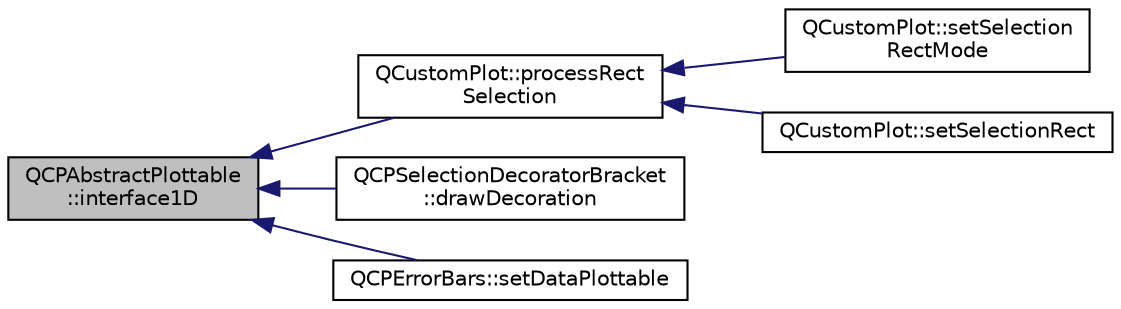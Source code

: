 digraph "QCPAbstractPlottable::interface1D"
{
  edge [fontname="Helvetica",fontsize="10",labelfontname="Helvetica",labelfontsize="10"];
  node [fontname="Helvetica",fontsize="10",shape=record];
  rankdir="LR";
  Node198 [label="QCPAbstractPlottable\l::interface1D",height=0.2,width=0.4,color="black", fillcolor="grey75", style="filled", fontcolor="black"];
  Node198 -> Node199 [dir="back",color="midnightblue",fontsize="10",style="solid",fontname="Helvetica"];
  Node199 [label="QCustomPlot::processRect\lSelection",height=0.2,width=0.4,color="black", fillcolor="white", style="filled",URL="$class_q_custom_plot.html#ac10849411e1d0e858ea7f29c8ade364c"];
  Node199 -> Node200 [dir="back",color="midnightblue",fontsize="10",style="solid",fontname="Helvetica"];
  Node200 [label="QCustomPlot::setSelection\lRectMode",height=0.2,width=0.4,color="black", fillcolor="white", style="filled",URL="$class_q_custom_plot.html#a810ef958ebe84db661c7288b526c0deb"];
  Node199 -> Node201 [dir="back",color="midnightblue",fontsize="10",style="solid",fontname="Helvetica"];
  Node201 [label="QCustomPlot::setSelectionRect",height=0.2,width=0.4,color="black", fillcolor="white", style="filled",URL="$class_q_custom_plot.html#a0c09f96df15faa4799ad7051bb16cf33"];
  Node198 -> Node202 [dir="back",color="midnightblue",fontsize="10",style="solid",fontname="Helvetica"];
  Node202 [label="QCPSelectionDecoratorBracket\l::drawDecoration",height=0.2,width=0.4,color="black", fillcolor="white", style="filled",URL="$class_q_c_p_selection_decorator_bracket.html#a9ebe2e729b5012c0a995d788f87fac22"];
  Node198 -> Node203 [dir="back",color="midnightblue",fontsize="10",style="solid",fontname="Helvetica"];
  Node203 [label="QCPErrorBars::setDataPlottable",height=0.2,width=0.4,color="black", fillcolor="white", style="filled",URL="$class_q_c_p_error_bars.html#aabb42a964cfbf780cd1c79850c7cd989"];
}
